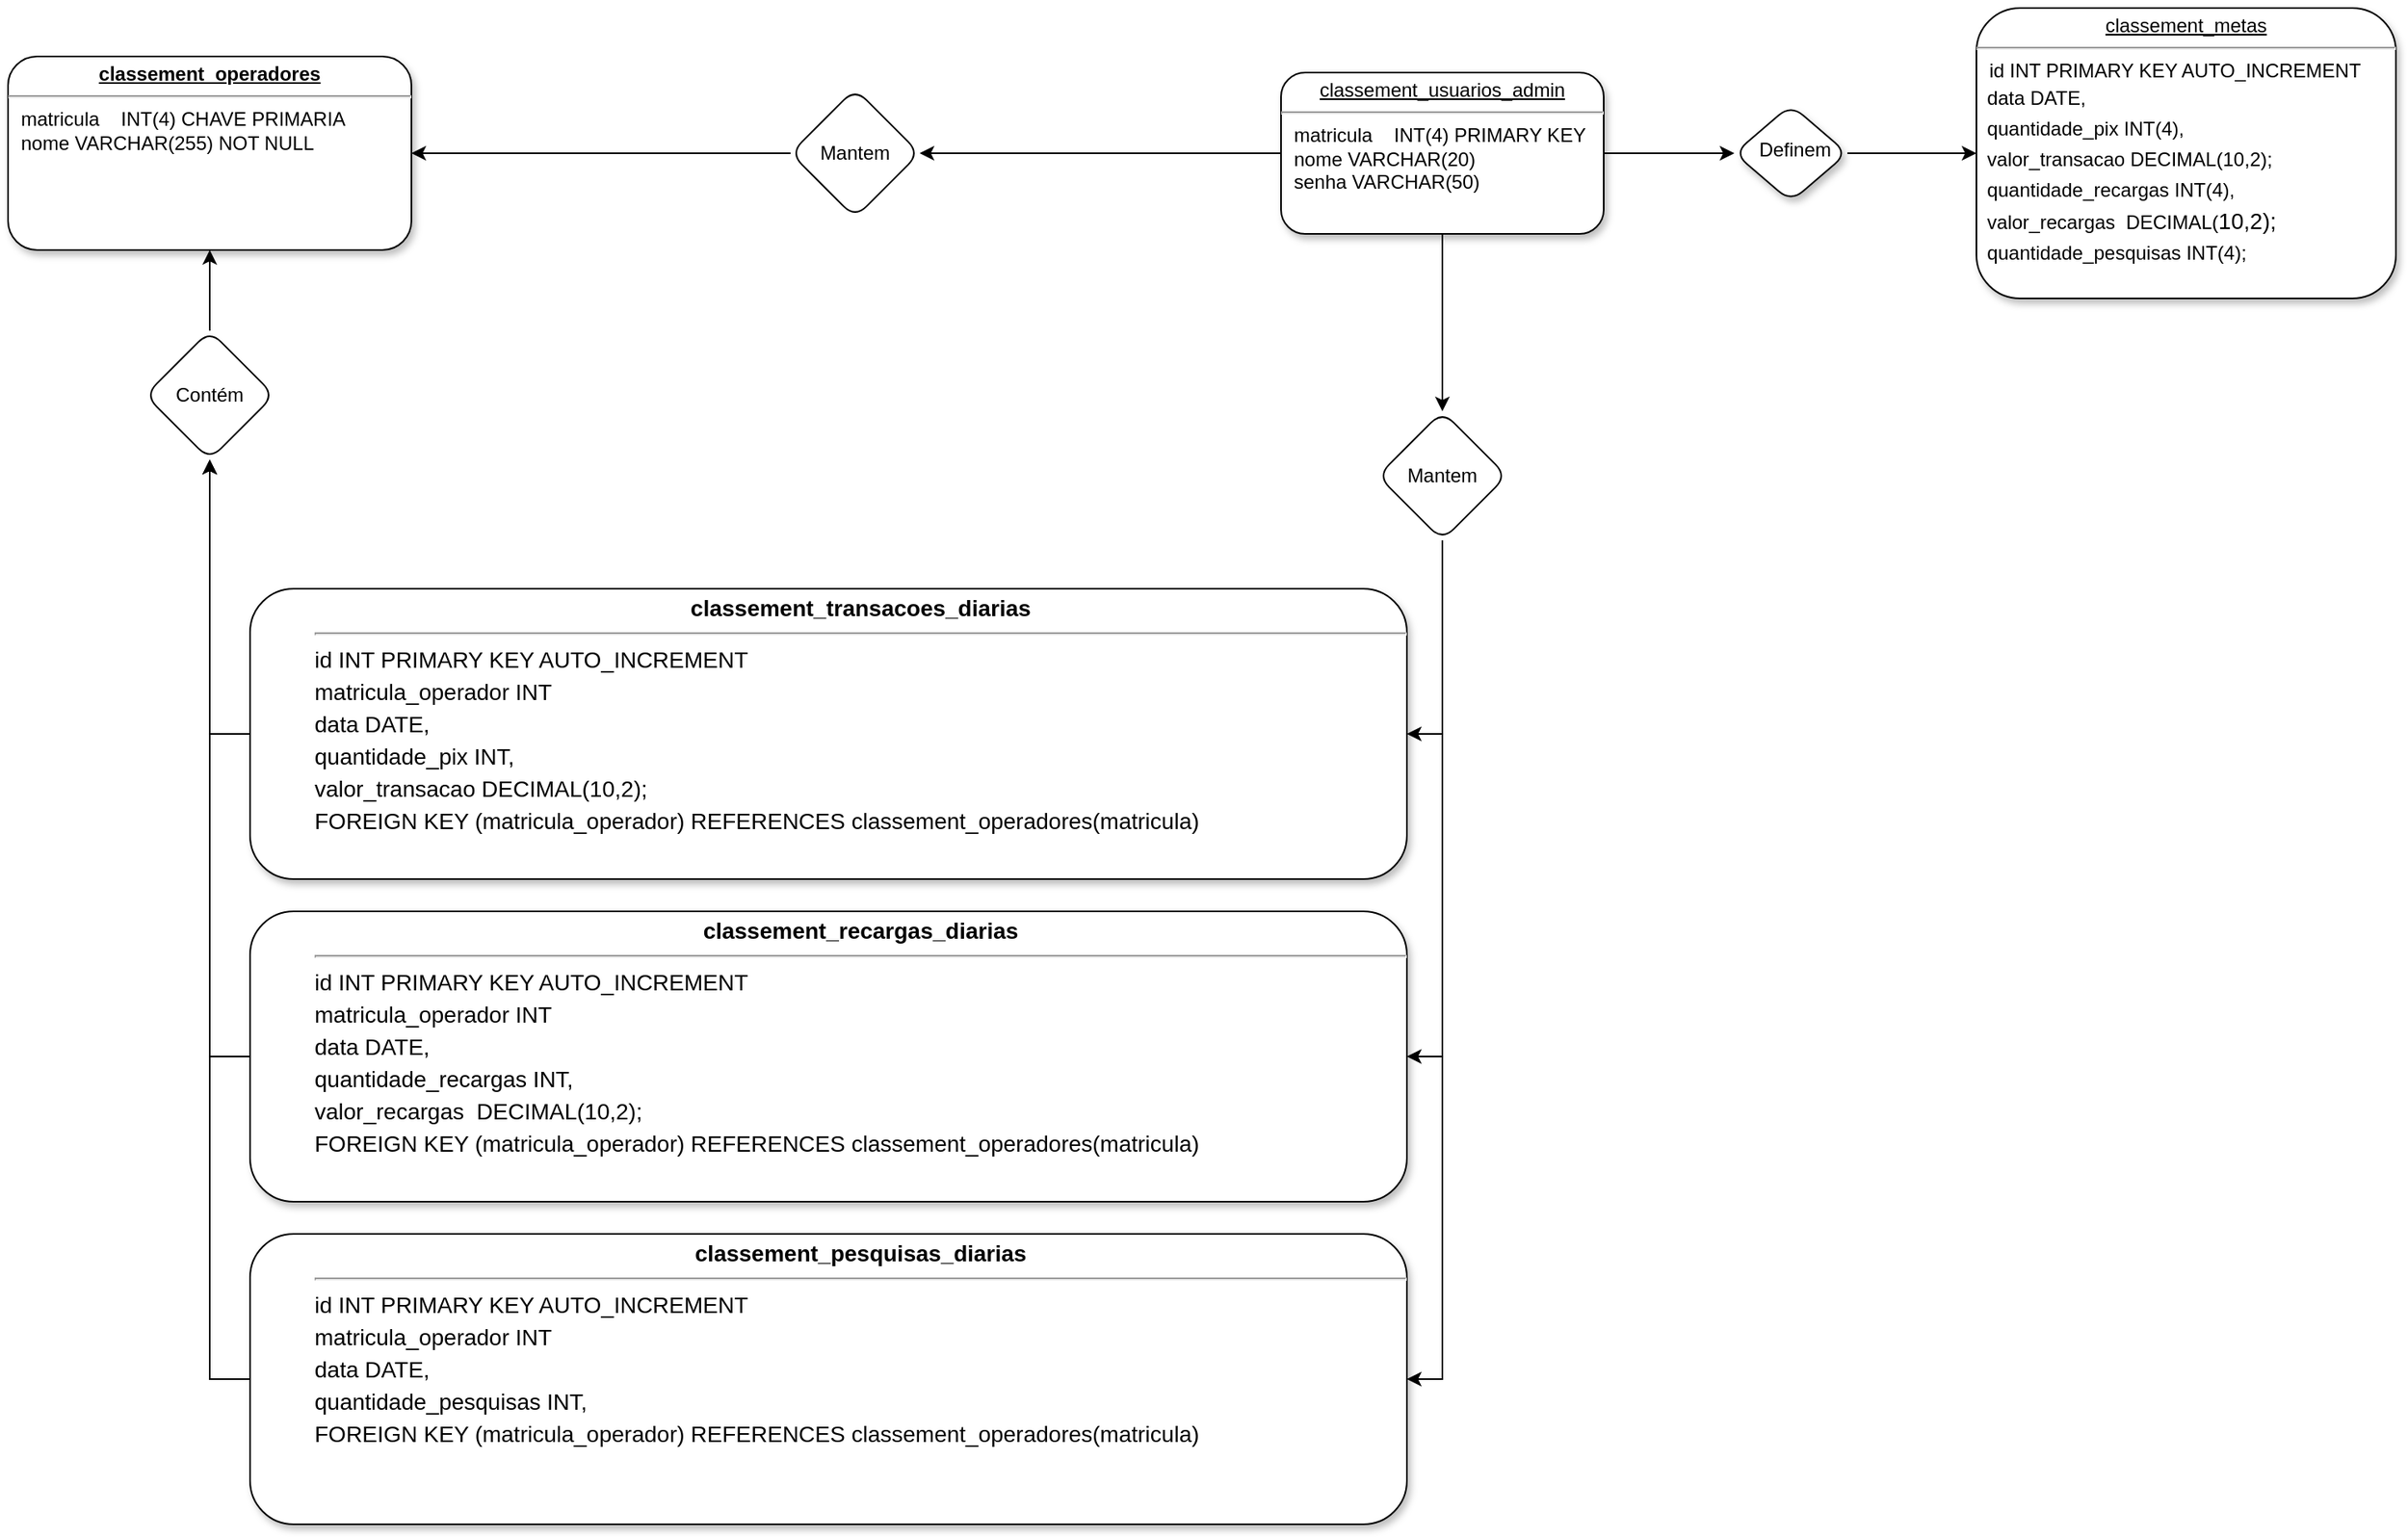 <mxfile version="20.8.10" type="device"><diagram name="Page-1" id="efa7a0a1-bf9b-a30e-e6df-94a7791c09e9"><mxGraphModel dx="3688" dy="967" grid="1" gridSize="10" guides="1" tooltips="1" connect="1" arrows="1" fold="1" page="1" pageScale="1" pageWidth="826" pageHeight="1169" background="none" math="0" shadow="0"><root><mxCell id="0"/><mxCell id="1" parent="0"/><mxCell id="EhXrvSMPXoYhHxHbP6sj-33" style="edgeStyle=orthogonalEdgeStyle;rounded=1;orthogonalLoop=1;jettySize=auto;html=1;labelBackgroundColor=none;fontColor=default;" parent="1" source="25" target="EhXrvSMPXoYhHxHbP6sj-32" edge="1"><mxGeometry relative="1" as="geometry"/></mxCell><mxCell id="NsT474BG77-roj_m8MBV-26" value="" style="edgeStyle=orthogonalEdgeStyle;rounded=0;orthogonalLoop=1;jettySize=auto;html=1;startArrow=none;exitX=0;exitY=0.5;exitDx=0;exitDy=0;entryX=1;entryY=0.5;entryDx=0;entryDy=0;" parent="1" source="A0aUfZNFHt0DmffHtRgQ-25" target="NsT474BG77-roj_m8MBV-25" edge="1"><mxGeometry relative="1" as="geometry"><mxPoint x="-1145" y="210" as="sourcePoint"/><mxPoint x="-1265" y="130" as="targetPoint"/></mxGeometry></mxCell><mxCell id="CRPiVKel66YsgMC9yPb_-28" value="" style="edgeStyle=orthogonalEdgeStyle;rounded=0;orthogonalLoop=1;jettySize=auto;html=1;" edge="1" parent="1" source="25" target="CRPiVKel66YsgMC9yPb_-27"><mxGeometry relative="1" as="geometry"/></mxCell><mxCell id="25" value="&lt;p style=&quot;margin: 0px; margin-top: 4px; text-align: center; text-decoration: underline;&quot;&gt;classement_usuarios_admin&lt;br&gt;&lt;/p&gt;&lt;hr&gt;&lt;p style=&quot;margin: 0px; margin-left: 8px;&quot;&gt;matricula&lt;span style=&quot;&quot;&gt;&lt;span style=&quot;&quot;&gt;&amp;nbsp;&amp;nbsp;&amp;nbsp;&amp;nbsp;&lt;/span&gt;&lt;/span&gt;INT(4) PRIMARY KEY&lt;/p&gt;&lt;p style=&quot;margin: 0px; margin-left: 8px;&quot;&gt;nome VARCHAR(20)&lt;/p&gt;&lt;p style=&quot;margin: 0px; margin-left: 8px;&quot;&gt;&lt;span style=&quot;background-color: initial;&quot;&gt;senha VARCHAR(50)&lt;/span&gt;&lt;/p&gt;" style="verticalAlign=top;align=left;overflow=fill;fontSize=12;fontFamily=Helvetica;html=1;shadow=1;rounded=1;labelBackgroundColor=none;" parent="1" vertex="1"><mxGeometry x="-801" y="80" width="200" height="100" as="geometry"/></mxCell><mxCell id="CRPiVKel66YsgMC9yPb_-32" style="edgeStyle=orthogonalEdgeStyle;rounded=0;orthogonalLoop=1;jettySize=auto;html=1;fontSize=12;entryX=1;entryY=0.5;entryDx=0;entryDy=0;" edge="1" parent="1" source="EhXrvSMPXoYhHxHbP6sj-32" target="CRPiVKel66YsgMC9yPb_-33"><mxGeometry relative="1" as="geometry"><mxPoint x="-701" y="890.0" as="targetPoint"/></mxGeometry></mxCell><mxCell id="CRPiVKel66YsgMC9yPb_-34" style="edgeStyle=orthogonalEdgeStyle;rounded=0;orthogonalLoop=1;jettySize=auto;html=1;entryX=1;entryY=0.5;entryDx=0;entryDy=0;fontSize=12;" edge="1" parent="1" source="EhXrvSMPXoYhHxHbP6sj-32" target="EhXrvSMPXoYhHxHbP6sj-34"><mxGeometry relative="1" as="geometry"/></mxCell><mxCell id="CRPiVKel66YsgMC9yPb_-38" style="edgeStyle=orthogonalEdgeStyle;rounded=0;orthogonalLoop=1;jettySize=auto;html=1;entryX=1;entryY=0.5;entryDx=0;entryDy=0;fontSize=12;" edge="1" parent="1" source="EhXrvSMPXoYhHxHbP6sj-32" target="CRPiVKel66YsgMC9yPb_-37"><mxGeometry relative="1" as="geometry"/></mxCell><mxCell id="EhXrvSMPXoYhHxHbP6sj-32" value="Mantem" style="rhombus;whiteSpace=wrap;html=1;rounded=1;labelBackgroundColor=none;" parent="1" vertex="1"><mxGeometry x="-741" y="290" width="80" height="80" as="geometry"/></mxCell><mxCell id="A0aUfZNFHt0DmffHtRgQ-31" style="edgeStyle=orthogonalEdgeStyle;rounded=0;orthogonalLoop=1;jettySize=auto;html=1;entryX=0.5;entryY=1;entryDx=0;entryDy=0;" parent="1" source="EhXrvSMPXoYhHxHbP6sj-34" target="A0aUfZNFHt0DmffHtRgQ-29" edge="1"><mxGeometry relative="1" as="geometry"><Array as="points"><mxPoint x="-1465" y="490"/></Array></mxGeometry></mxCell><mxCell id="EhXrvSMPXoYhHxHbP6sj-34" value="&lt;blockquote style=&quot;margin: 0 0 0 40px; border: none; padding: 0px;&quot;&gt;&lt;p style=&quot;margin: 4px 0px 0px; text-align: center;&quot;&gt;&lt;font style=&quot;font-size: 14px;&quot;&gt;&lt;b&gt;classement_transacoes_diarias&lt;/b&gt;&lt;/font&gt;&lt;/p&gt;&lt;hr&gt;&lt;div style=&quot;line-height: 19px;&quot;&gt;&lt;div style=&quot;&quot;&gt;&lt;font style=&quot;font-size: 14px;&quot;&gt;id INT PRIMARY KEY AUTO_INCREMENT&lt;/font&gt;&lt;/div&gt;&lt;/div&gt;&lt;div style=&quot;line-height: 19px;&quot;&gt;&lt;div style=&quot;&quot;&gt;&lt;font style=&quot;font-size: 14px;&quot;&gt;matricula_operador INT&lt;/font&gt;&lt;/div&gt;&lt;/div&gt;&lt;div style=&quot;line-height: 19px;&quot;&gt;&lt;div style=&quot;&quot;&gt;&lt;font style=&quot;font-size: 14px;&quot;&gt;data DATE,&lt;/font&gt;&lt;/div&gt;&lt;/div&gt;&lt;div style=&quot;line-height: 19px;&quot;&gt;&lt;div style=&quot;&quot;&gt;&lt;font style=&quot;font-size: 14px;&quot;&gt;quantidade_pix INT,&lt;/font&gt;&lt;/div&gt;&lt;div style=&quot;&quot;&gt;&lt;font style=&quot;font-size: 14px;&quot;&gt;valor_transacao &lt;span style=&quot;border: 0px solid rgb(217, 217, 227); box-sizing: border-box; --tw-border-spacing-x: 0; --tw-border-spacing-y: 0; --tw-translate-x: 0; --tw-translate-y: 0; --tw-rotate: 0; --tw-skew-x: 0; --tw-skew-y: 0; --tw-scale-x: 1; --tw-scale-y: 1; --tw-pan-x: ; --tw-pan-y: ; --tw-pinch-zoom: ; --tw-scroll-snap-strictness: proximity; --tw-gradient-from-position: ; --tw-gradient-via-position: ; --tw-gradient-to-position: ; --tw-ordinal: ; --tw-slashed-zero: ; --tw-numeric-figure: ; --tw-numeric-spacing: ; --tw-numeric-fraction: ; --tw-ring-inset: ; --tw-ring-offset-width: 0px; --tw-ring-offset-color: #fff; --tw-ring-color: rgba(69,89,164,0.5); --tw-ring-offset-shadow: 0 0 transparent; --tw-ring-shadow: 0 0 transparent; --tw-shadow: 0 0 transparent; --tw-shadow-colored: 0 0 transparent; --tw-blur: ; --tw-brightness: ; --tw-contrast: ; --tw-grayscale: ; --tw-hue-rotate: ; --tw-invert: ; --tw-saturate: ; --tw-sepia: ; --tw-drop-shadow: ; --tw-backdrop-blur: ; --tw-backdrop-brightness: ; --tw-backdrop-contrast: ; --tw-backdrop-grayscale: ; --tw-backdrop-hue-rotate: ; --tw-backdrop-invert: ; --tw-backdrop-opacity: ; --tw-backdrop-saturate: ; --tw-backdrop-sepia: ;&quot; class=&quot;hljs-type&quot;&gt;DECIMAL&lt;/span&gt;(&lt;span style=&quot;border: 0px solid rgb(217, 217, 227); box-sizing: border-box; --tw-border-spacing-x: 0; --tw-border-spacing-y: 0; --tw-translate-x: 0; --tw-translate-y: 0; --tw-rotate: 0; --tw-skew-x: 0; --tw-skew-y: 0; --tw-scale-x: 1; --tw-scale-y: 1; --tw-pan-x: ; --tw-pan-y: ; --tw-pinch-zoom: ; --tw-scroll-snap-strictness: proximity; --tw-gradient-from-position: ; --tw-gradient-via-position: ; --tw-gradient-to-position: ; --tw-ordinal: ; --tw-slashed-zero: ; --tw-numeric-figure: ; --tw-numeric-spacing: ; --tw-numeric-fraction: ; --tw-ring-inset: ; --tw-ring-offset-width: 0px; --tw-ring-offset-color: #fff; --tw-ring-color: rgba(69,89,164,0.5); --tw-ring-offset-shadow: 0 0 transparent; --tw-ring-shadow: 0 0 transparent; --tw-shadow: 0 0 transparent; --tw-shadow-colored: 0 0 transparent; --tw-blur: ; --tw-brightness: ; --tw-contrast: ; --tw-grayscale: ; --tw-hue-rotate: ; --tw-invert: ; --tw-saturate: ; --tw-sepia: ; --tw-drop-shadow: ; --tw-backdrop-blur: ; --tw-backdrop-brightness: ; --tw-backdrop-contrast: ; --tw-backdrop-grayscale: ; --tw-backdrop-hue-rotate: ; --tw-backdrop-invert: ; --tw-backdrop-opacity: ; --tw-backdrop-saturate: ; --tw-backdrop-sepia: ;&quot; class=&quot;hljs-number&quot;&gt;10&lt;/span&gt;,&lt;span style=&quot;border: 0px solid rgb(217, 217, 227); box-sizing: border-box; --tw-border-spacing-x: 0; --tw-border-spacing-y: 0; --tw-translate-x: 0; --tw-translate-y: 0; --tw-rotate: 0; --tw-skew-x: 0; --tw-skew-y: 0; --tw-scale-x: 1; --tw-scale-y: 1; --tw-pan-x: ; --tw-pan-y: ; --tw-pinch-zoom: ; --tw-scroll-snap-strictness: proximity; --tw-gradient-from-position: ; --tw-gradient-via-position: ; --tw-gradient-to-position: ; --tw-ordinal: ; --tw-slashed-zero: ; --tw-numeric-figure: ; --tw-numeric-spacing: ; --tw-numeric-fraction: ; --tw-ring-inset: ; --tw-ring-offset-width: 0px; --tw-ring-offset-color: #fff; --tw-ring-color: rgba(69,89,164,0.5); --tw-ring-offset-shadow: 0 0 transparent; --tw-ring-shadow: 0 0 transparent; --tw-shadow: 0 0 transparent; --tw-shadow-colored: 0 0 transparent; --tw-blur: ; --tw-brightness: ; --tw-contrast: ; --tw-grayscale: ; --tw-hue-rotate: ; --tw-invert: ; --tw-saturate: ; --tw-sepia: ; --tw-drop-shadow: ; --tw-backdrop-blur: ; --tw-backdrop-brightness: ; --tw-backdrop-contrast: ; --tw-backdrop-grayscale: ; --tw-backdrop-hue-rotate: ; --tw-backdrop-invert: ; --tw-backdrop-opacity: ; --tw-backdrop-saturate: ; --tw-backdrop-sepia: ;&quot; class=&quot;hljs-number&quot;&gt;2&lt;/span&gt;);&lt;/font&gt;&lt;font style=&quot;font-size: 14px;&quot;&gt;&lt;br&gt;&lt;/font&gt;&lt;/div&gt;&lt;/div&gt;&lt;div style=&quot;line-height: 19px;&quot;&gt;&lt;div style=&quot;&quot;&gt;&lt;font style=&quot;font-size: 14px;&quot;&gt;FOREIGN KEY (matricula_operador) REFERENCES classement_operadores(matricula)&lt;/font&gt;&lt;/div&gt;&lt;/div&gt;&lt;/blockquote&gt;" style="verticalAlign=top;align=left;overflow=fill;fontSize=12;fontFamily=Helvetica;html=1;shadow=1;labelBackgroundColor=none;rounded=1;" parent="1" vertex="1"><mxGeometry x="-1440" y="400" width="717" height="180" as="geometry"/></mxCell><mxCell id="NsT474BG77-roj_m8MBV-25" value="&lt;p style=&quot;margin: 4px 0px 0px; text-align: center;&quot;&gt;&lt;b&gt;&lt;u&gt;classement_operadores&lt;/u&gt;&lt;/b&gt;&lt;br&gt;&lt;/p&gt;&lt;hr&gt;&lt;p style=&quot;margin: 0px; margin-left: 8px;&quot;&gt;matricula&lt;span style=&quot;&quot;&gt;&lt;span style=&quot;&quot;&gt;&amp;nbsp;&amp;nbsp;&amp;nbsp;&amp;nbsp;&lt;/span&gt;&lt;/span&gt;INT(4) CHAVE PRIMARIA&lt;/p&gt;&lt;p style=&quot;margin: 0px; margin-left: 8px;&quot;&gt;nome VARCHAR(255) NOT NULL&lt;/p&gt;&lt;p style=&quot;margin: 0px; margin-left: 8px;&quot;&gt;&lt;br&gt;&lt;/p&gt;" style="verticalAlign=top;align=left;overflow=fill;fontSize=12;fontFamily=Helvetica;html=1;shadow=1;rounded=1;labelBackgroundColor=none;" parent="1" vertex="1"><mxGeometry x="-1590" y="70" width="250" height="120" as="geometry"/></mxCell><mxCell id="A0aUfZNFHt0DmffHtRgQ-25" value="Mantem" style="rhombus;whiteSpace=wrap;html=1;rounded=1;labelBackgroundColor=none;" parent="1" vertex="1"><mxGeometry x="-1105" y="90" width="80" height="80" as="geometry"/></mxCell><mxCell id="A0aUfZNFHt0DmffHtRgQ-27" value="" style="endArrow=classic;html=1;rounded=0;exitX=0;exitY=0.5;exitDx=0;exitDy=0;entryX=1;entryY=0.5;entryDx=0;entryDy=0;" parent="1" source="25" target="A0aUfZNFHt0DmffHtRgQ-25" edge="1"><mxGeometry width="50" height="50" relative="1" as="geometry"><mxPoint x="-955" y="290" as="sourcePoint"/><mxPoint x="-1025" y="250" as="targetPoint"/></mxGeometry></mxCell><mxCell id="A0aUfZNFHt0DmffHtRgQ-30" style="edgeStyle=orthogonalEdgeStyle;rounded=0;orthogonalLoop=1;jettySize=auto;html=1;exitX=0.5;exitY=0;exitDx=0;exitDy=0;entryX=0.5;entryY=1;entryDx=0;entryDy=0;" parent="1" source="A0aUfZNFHt0DmffHtRgQ-29" target="NsT474BG77-roj_m8MBV-25" edge="1"><mxGeometry relative="1" as="geometry"/></mxCell><mxCell id="A0aUfZNFHt0DmffHtRgQ-29" value="Contém" style="rhombus;whiteSpace=wrap;html=1;rounded=1;labelBackgroundColor=none;" parent="1" vertex="1"><mxGeometry x="-1505" y="240" width="80" height="80" as="geometry"/></mxCell><mxCell id="CRPiVKel66YsgMC9yPb_-30" value="" style="edgeStyle=orthogonalEdgeStyle;rounded=0;orthogonalLoop=1;jettySize=auto;html=1;entryX=0;entryY=0.5;entryDx=0;entryDy=0;" edge="1" parent="1" source="CRPiVKel66YsgMC9yPb_-27" target="CRPiVKel66YsgMC9yPb_-31"><mxGeometry relative="1" as="geometry"><mxPoint x="-260" y="130" as="targetPoint"/></mxGeometry></mxCell><mxCell id="CRPiVKel66YsgMC9yPb_-27" value="&lt;span style=&quot;white-space: pre;&quot;&gt;&#9;&lt;/span&gt;&lt;br&gt;&amp;nbsp; &amp;nbsp; Definem&lt;br&gt;" style="rhombus;whiteSpace=wrap;html=1;align=left;verticalAlign=top;shadow=1;rounded=1;labelBackgroundColor=none;" vertex="1" parent="1"><mxGeometry x="-520" y="100" width="70" height="60" as="geometry"/></mxCell><mxCell id="CRPiVKel66YsgMC9yPb_-31" value="&lt;p style=&quot;margin: 0px; margin-top: 4px; text-align: center; text-decoration: underline;&quot;&gt;&lt;font style=&quot;font-size: 12px;&quot;&gt;classement_metas&lt;br&gt;&lt;/font&gt;&lt;/p&gt;&lt;hr&gt;&lt;p style=&quot;margin: 0px; margin-left: 8px;&quot;&gt;&lt;font style=&quot;font-size: 12px;&quot;&gt;id INT PRIMARY KEY AUTO_INCREMENT&lt;/font&gt;&lt;/p&gt;&lt;div style=&quot;line-height: 19px;&quot;&gt;&lt;font style=&quot;font-size: 12px;&quot;&gt;&amp;nbsp; data DATE,&lt;/font&gt;&lt;/div&gt;&lt;div style=&quot;line-height: 19px;&quot;&gt;&lt;div&gt;&lt;font style=&quot;font-size: 12px;&quot;&gt;&amp;nbsp; quantidade_pix INT(4),&lt;/font&gt;&lt;/div&gt;&lt;div&gt;&lt;font style=&quot;font-size: 12px;&quot;&gt;&amp;nbsp; valor_transacao&amp;nbsp;DECIMAL(&lt;span style=&quot;border: 0px solid rgb(217, 217, 227); box-sizing: border-box; --tw-border-spacing-x: 0; --tw-border-spacing-y: 0; --tw-translate-x: 0; --tw-translate-y: 0; --tw-rotate: 0; --tw-skew-x: 0; --tw-skew-y: 0; --tw-scale-x: 1; --tw-scale-y: 1; --tw-pan-x: ; --tw-pan-y: ; --tw-pinch-zoom: ; --tw-scroll-snap-strictness: proximity; --tw-gradient-from-position: ; --tw-gradient-via-position: ; --tw-gradient-to-position: ; --tw-ordinal: ; --tw-slashed-zero: ; --tw-numeric-figure: ; --tw-numeric-spacing: ; --tw-numeric-fraction: ; --tw-ring-inset: ; --tw-ring-offset-width: 0px; --tw-ring-offset-color: #fff; --tw-ring-color: rgba(69,89,164,0.5); --tw-ring-offset-shadow: 0 0 transparent; --tw-ring-shadow: 0 0 transparent; --tw-shadow: 0 0 transparent; --tw-shadow-colored: 0 0 transparent; --tw-blur: ; --tw-brightness: ; --tw-contrast: ; --tw-grayscale: ; --tw-hue-rotate: ; --tw-invert: ; --tw-saturate: ; --tw-sepia: ; --tw-drop-shadow: ; --tw-backdrop-blur: ; --tw-backdrop-brightness: ; --tw-backdrop-contrast: ; --tw-backdrop-grayscale: ; --tw-backdrop-hue-rotate: ; --tw-backdrop-invert: ; --tw-backdrop-opacity: ; --tw-backdrop-saturate: ; --tw-backdrop-sepia: ;&quot; class=&quot;hljs-number&quot;&gt;10&lt;/span&gt;,&lt;span style=&quot;border: 0px solid rgb(217, 217, 227); box-sizing: border-box; --tw-border-spacing-x: 0; --tw-border-spacing-y: 0; --tw-translate-x: 0; --tw-translate-y: 0; --tw-rotate: 0; --tw-skew-x: 0; --tw-skew-y: 0; --tw-scale-x: 1; --tw-scale-y: 1; --tw-pan-x: ; --tw-pan-y: ; --tw-pinch-zoom: ; --tw-scroll-snap-strictness: proximity; --tw-gradient-from-position: ; --tw-gradient-via-position: ; --tw-gradient-to-position: ; --tw-ordinal: ; --tw-slashed-zero: ; --tw-numeric-figure: ; --tw-numeric-spacing: ; --tw-numeric-fraction: ; --tw-ring-inset: ; --tw-ring-offset-width: 0px; --tw-ring-offset-color: #fff; --tw-ring-color: rgba(69,89,164,0.5); --tw-ring-offset-shadow: 0 0 transparent; --tw-ring-shadow: 0 0 transparent; --tw-shadow: 0 0 transparent; --tw-shadow-colored: 0 0 transparent; --tw-blur: ; --tw-brightness: ; --tw-contrast: ; --tw-grayscale: ; --tw-hue-rotate: ; --tw-invert: ; --tw-saturate: ; --tw-sepia: ; --tw-drop-shadow: ; --tw-backdrop-blur: ; --tw-backdrop-brightness: ; --tw-backdrop-contrast: ; --tw-backdrop-grayscale: ; --tw-backdrop-hue-rotate: ; --tw-backdrop-invert: ; --tw-backdrop-opacity: ; --tw-backdrop-saturate: ; --tw-backdrop-sepia: ;&quot; class=&quot;hljs-number&quot;&gt;2&lt;/span&gt;);&lt;/font&gt;&lt;/div&gt;&lt;div&gt;&lt;font style=&quot;&quot;&gt;&amp;nbsp; &lt;font style=&quot;font-size: 12px;&quot;&gt;quantidade_recargas INT(4),&lt;/font&gt;&lt;/font&gt;&lt;/div&gt;&lt;div&gt;&lt;font style=&quot;&quot;&gt;&lt;font style=&quot;font-size: 12px;&quot;&gt;&amp;nbsp; valor_recargas&amp;nbsp;&amp;nbsp;DECIMAL(&lt;span style=&quot;border: 0px solid rgb(217, 217, 227); font-size: 14px; box-sizing: border-box; --tw-border-spacing-x: 0; --tw-border-spacing-y: 0; --tw-translate-x: 0; --tw-translate-y: 0; --tw-rotate: 0; --tw-skew-x: 0; --tw-skew-y: 0; --tw-scale-x: 1; --tw-scale-y: 1; --tw-pan-x: ; --tw-pan-y: ; --tw-pinch-zoom: ; --tw-scroll-snap-strictness: proximity; --tw-gradient-from-position: ; --tw-gradient-via-position: ; --tw-gradient-to-position: ; --tw-ordinal: ; --tw-slashed-zero: ; --tw-numeric-figure: ; --tw-numeric-spacing: ; --tw-numeric-fraction: ; --tw-ring-inset: ; --tw-ring-offset-width: 0px; --tw-ring-offset-color: #fff; --tw-ring-color: rgba(69,89,164,0.5); --tw-ring-offset-shadow: 0 0 transparent; --tw-ring-shadow: 0 0 transparent; --tw-shadow: 0 0 transparent; --tw-shadow-colored: 0 0 transparent; --tw-blur: ; --tw-brightness: ; --tw-contrast: ; --tw-grayscale: ; --tw-hue-rotate: ; --tw-invert: ; --tw-saturate: ; --tw-sepia: ; --tw-drop-shadow: ; --tw-backdrop-blur: ; --tw-backdrop-brightness: ; --tw-backdrop-contrast: ; --tw-backdrop-grayscale: ; --tw-backdrop-hue-rotate: ; --tw-backdrop-invert: ; --tw-backdrop-opacity: ; --tw-backdrop-saturate: ; --tw-backdrop-sepia: ;&quot; class=&quot;hljs-number&quot;&gt;10&lt;/span&gt;&lt;span style=&quot;font-size: 14px;&quot;&gt;,&lt;/span&gt;&lt;span style=&quot;border: 0px solid rgb(217, 217, 227); font-size: 14px; box-sizing: border-box; --tw-border-spacing-x: 0; --tw-border-spacing-y: 0; --tw-translate-x: 0; --tw-translate-y: 0; --tw-rotate: 0; --tw-skew-x: 0; --tw-skew-y: 0; --tw-scale-x: 1; --tw-scale-y: 1; --tw-pan-x: ; --tw-pan-y: ; --tw-pinch-zoom: ; --tw-scroll-snap-strictness: proximity; --tw-gradient-from-position: ; --tw-gradient-via-position: ; --tw-gradient-to-position: ; --tw-ordinal: ; --tw-slashed-zero: ; --tw-numeric-figure: ; --tw-numeric-spacing: ; --tw-numeric-fraction: ; --tw-ring-inset: ; --tw-ring-offset-width: 0px; --tw-ring-offset-color: #fff; --tw-ring-color: rgba(69,89,164,0.5); --tw-ring-offset-shadow: 0 0 transparent; --tw-ring-shadow: 0 0 transparent; --tw-shadow: 0 0 transparent; --tw-shadow-colored: 0 0 transparent; --tw-blur: ; --tw-brightness: ; --tw-contrast: ; --tw-grayscale: ; --tw-hue-rotate: ; --tw-invert: ; --tw-saturate: ; --tw-sepia: ; --tw-drop-shadow: ; --tw-backdrop-blur: ; --tw-backdrop-brightness: ; --tw-backdrop-contrast: ; --tw-backdrop-grayscale: ; --tw-backdrop-hue-rotate: ; --tw-backdrop-invert: ; --tw-backdrop-opacity: ; --tw-backdrop-saturate: ; --tw-backdrop-sepia: ;&quot; class=&quot;hljs-number&quot;&gt;2&lt;/span&gt;&lt;span style=&quot;font-size: 14px;&quot;&gt;);&lt;/span&gt;&lt;br&gt;&lt;/font&gt;&lt;/font&gt;&lt;/div&gt;&lt;div&gt;&lt;font style=&quot;font-size: 12px;&quot;&gt;&amp;nbsp; quantidade_pesquisas INT(4);&lt;/font&gt;&lt;/div&gt;&lt;/div&gt;" style="verticalAlign=top;align=left;overflow=fill;fontSize=12;fontFamily=Helvetica;html=1;shadow=1;rounded=1;labelBackgroundColor=none;" vertex="1" parent="1"><mxGeometry x="-370" y="40" width="260" height="180" as="geometry"/></mxCell><mxCell id="CRPiVKel66YsgMC9yPb_-35" style="edgeStyle=orthogonalEdgeStyle;rounded=0;orthogonalLoop=1;jettySize=auto;html=1;entryX=0.5;entryY=1;entryDx=0;entryDy=0;fontSize=12;exitX=0;exitY=0.5;exitDx=0;exitDy=0;" edge="1" parent="1" source="CRPiVKel66YsgMC9yPb_-33" target="A0aUfZNFHt0DmffHtRgQ-29"><mxGeometry relative="1" as="geometry"><Array as="points"><mxPoint x="-1465" y="690"/></Array></mxGeometry></mxCell><mxCell id="CRPiVKel66YsgMC9yPb_-33" value="&lt;blockquote style=&quot;margin: 0 0 0 40px; border: none; padding: 0px;&quot;&gt;&lt;p style=&quot;margin: 4px 0px 0px; text-align: center;&quot;&gt;&lt;font style=&quot;font-size: 14px;&quot;&gt;&lt;b&gt;classement_recargas_diarias&lt;/b&gt;&lt;/font&gt;&lt;/p&gt;&lt;hr&gt;&lt;div style=&quot;line-height: 19px;&quot;&gt;&lt;div style=&quot;&quot;&gt;&lt;font style=&quot;font-size: 14px;&quot;&gt;id INT PRIMARY KEY AUTO_INCREMENT&lt;/font&gt;&lt;/div&gt;&lt;/div&gt;&lt;div style=&quot;line-height: 19px;&quot;&gt;&lt;div style=&quot;&quot;&gt;&lt;font style=&quot;font-size: 14px;&quot;&gt;matricula_operador INT&lt;/font&gt;&lt;/div&gt;&lt;/div&gt;&lt;div style=&quot;line-height: 19px;&quot;&gt;&lt;div style=&quot;&quot;&gt;&lt;font style=&quot;font-size: 14px;&quot;&gt;data DATE,&lt;/font&gt;&lt;/div&gt;&lt;/div&gt;&lt;div style=&quot;line-height: 19px;&quot;&gt;&lt;div style=&quot;&quot;&gt;&lt;font style=&quot;font-size: 14px;&quot;&gt;quantidade_recargas INT,&lt;/font&gt;&lt;/div&gt;&lt;div style=&quot;&quot;&gt;&lt;font style=&quot;font-size: 14px;&quot;&gt;&lt;div style=&quot;font-size: 12px; line-height: 19px;&quot;&gt;&lt;font style=&quot;font-size: 14px;&quot;&gt;valor_recargas&amp;nbsp;&amp;nbsp;DECIMAL(&lt;span style=&quot;border: 0px solid rgb(217, 217, 227); box-sizing: border-box; --tw-border-spacing-x: 0; --tw-border-spacing-y: 0; --tw-translate-x: 0; --tw-translate-y: 0; --tw-rotate: 0; --tw-skew-x: 0; --tw-skew-y: 0; --tw-scale-x: 1; --tw-scale-y: 1; --tw-pan-x: ; --tw-pan-y: ; --tw-pinch-zoom: ; --tw-scroll-snap-strictness: proximity; --tw-gradient-from-position: ; --tw-gradient-via-position: ; --tw-gradient-to-position: ; --tw-ordinal: ; --tw-slashed-zero: ; --tw-numeric-figure: ; --tw-numeric-spacing: ; --tw-numeric-fraction: ; --tw-ring-inset: ; --tw-ring-offset-width: 0px; --tw-ring-offset-color: #fff; --tw-ring-color: rgba(69,89,164,0.5); --tw-ring-offset-shadow: 0 0 transparent; --tw-ring-shadow: 0 0 transparent; --tw-shadow: 0 0 transparent; --tw-shadow-colored: 0 0 transparent; --tw-blur: ; --tw-brightness: ; --tw-contrast: ; --tw-grayscale: ; --tw-hue-rotate: ; --tw-invert: ; --tw-saturate: ; --tw-sepia: ; --tw-drop-shadow: ; --tw-backdrop-blur: ; --tw-backdrop-brightness: ; --tw-backdrop-contrast: ; --tw-backdrop-grayscale: ; --tw-backdrop-hue-rotate: ; --tw-backdrop-invert: ; --tw-backdrop-opacity: ; --tw-backdrop-saturate: ; --tw-backdrop-sepia: ;&quot; class=&quot;hljs-number&quot;&gt;10&lt;/span&gt;,&lt;span style=&quot;border: 0px solid rgb(217, 217, 227); box-sizing: border-box; --tw-border-spacing-x: 0; --tw-border-spacing-y: 0; --tw-translate-x: 0; --tw-translate-y: 0; --tw-rotate: 0; --tw-skew-x: 0; --tw-skew-y: 0; --tw-scale-x: 1; --tw-scale-y: 1; --tw-pan-x: ; --tw-pan-y: ; --tw-pinch-zoom: ; --tw-scroll-snap-strictness: proximity; --tw-gradient-from-position: ; --tw-gradient-via-position: ; --tw-gradient-to-position: ; --tw-ordinal: ; --tw-slashed-zero: ; --tw-numeric-figure: ; --tw-numeric-spacing: ; --tw-numeric-fraction: ; --tw-ring-inset: ; --tw-ring-offset-width: 0px; --tw-ring-offset-color: #fff; --tw-ring-color: rgba(69,89,164,0.5); --tw-ring-offset-shadow: 0 0 transparent; --tw-ring-shadow: 0 0 transparent; --tw-shadow: 0 0 transparent; --tw-shadow-colored: 0 0 transparent; --tw-blur: ; --tw-brightness: ; --tw-contrast: ; --tw-grayscale: ; --tw-hue-rotate: ; --tw-invert: ; --tw-saturate: ; --tw-sepia: ; --tw-drop-shadow: ; --tw-backdrop-blur: ; --tw-backdrop-brightness: ; --tw-backdrop-contrast: ; --tw-backdrop-grayscale: ; --tw-backdrop-hue-rotate: ; --tw-backdrop-invert: ; --tw-backdrop-opacity: ; --tw-backdrop-saturate: ; --tw-backdrop-sepia: ;&quot; class=&quot;hljs-number&quot;&gt;2&lt;/span&gt;);&lt;/font&gt;&lt;font style=&quot;font-size: 14px;&quot;&gt;&lt;br&gt;&lt;/font&gt;&lt;/div&gt;&lt;div style=&quot;font-size: 12px; line-height: 19px;&quot;&gt;&lt;/div&gt;&lt;/font&gt;&lt;/div&gt;&lt;/div&gt;&lt;div style=&quot;line-height: 19px;&quot;&gt;&lt;div style=&quot;&quot;&gt;&lt;font style=&quot;font-size: 14px;&quot;&gt;FOREIGN KEY (matricula_operador) REFERENCES classement_operadores(matricula)&lt;/font&gt;&lt;/div&gt;&lt;/div&gt;&lt;/blockquote&gt;" style="verticalAlign=top;align=left;overflow=fill;fontSize=12;fontFamily=Helvetica;html=1;shadow=1;labelBackgroundColor=none;rounded=1;" vertex="1" parent="1"><mxGeometry x="-1440" y="600" width="717" height="180" as="geometry"/></mxCell><mxCell id="CRPiVKel66YsgMC9yPb_-39" style="edgeStyle=orthogonalEdgeStyle;rounded=0;orthogonalLoop=1;jettySize=auto;html=1;fontSize=12;" edge="1" parent="1" source="CRPiVKel66YsgMC9yPb_-37" target="A0aUfZNFHt0DmffHtRgQ-29"><mxGeometry relative="1" as="geometry"><Array as="points"><mxPoint x="-1465" y="890"/></Array></mxGeometry></mxCell><mxCell id="CRPiVKel66YsgMC9yPb_-37" value="&lt;blockquote style=&quot;margin: 0 0 0 40px; border: none; padding: 0px;&quot;&gt;&lt;p style=&quot;margin: 4px 0px 0px; text-align: center;&quot;&gt;&lt;font style=&quot;font-size: 14px;&quot;&gt;&lt;b&gt;classement_pesquisas_diarias&lt;/b&gt;&lt;/font&gt;&lt;/p&gt;&lt;hr&gt;&lt;div style=&quot;line-height: 19px;&quot;&gt;&lt;div style=&quot;&quot;&gt;&lt;font style=&quot;font-size: 14px;&quot;&gt;id INT PRIMARY KEY AUTO_INCREMENT&lt;/font&gt;&lt;/div&gt;&lt;/div&gt;&lt;div style=&quot;line-height: 19px;&quot;&gt;&lt;div style=&quot;&quot;&gt;&lt;font style=&quot;font-size: 14px;&quot;&gt;matricula_operador INT&lt;/font&gt;&lt;/div&gt;&lt;/div&gt;&lt;div style=&quot;line-height: 19px;&quot;&gt;&lt;div style=&quot;&quot;&gt;&lt;font style=&quot;font-size: 14px;&quot;&gt;data DATE,&lt;/font&gt;&lt;/div&gt;&lt;/div&gt;&lt;div style=&quot;line-height: 19px;&quot;&gt;&lt;div style=&quot;&quot;&gt;&lt;font style=&quot;font-size: 14px;&quot;&gt;quantidade_pesquisas INT,&lt;/font&gt;&lt;/div&gt;&lt;/div&gt;&lt;div style=&quot;line-height: 19px;&quot;&gt;&lt;div style=&quot;&quot;&gt;&lt;font style=&quot;font-size: 14px;&quot;&gt;FOREIGN KEY (matricula_operador) REFERENCES classement_operadores(matricula)&lt;/font&gt;&lt;/div&gt;&lt;/div&gt;&lt;/blockquote&gt;" style="verticalAlign=top;align=left;overflow=fill;fontSize=12;fontFamily=Helvetica;html=1;shadow=1;labelBackgroundColor=none;rounded=1;" vertex="1" parent="1"><mxGeometry x="-1440" y="800" width="717" height="180" as="geometry"/></mxCell></root></mxGraphModel></diagram></mxfile>